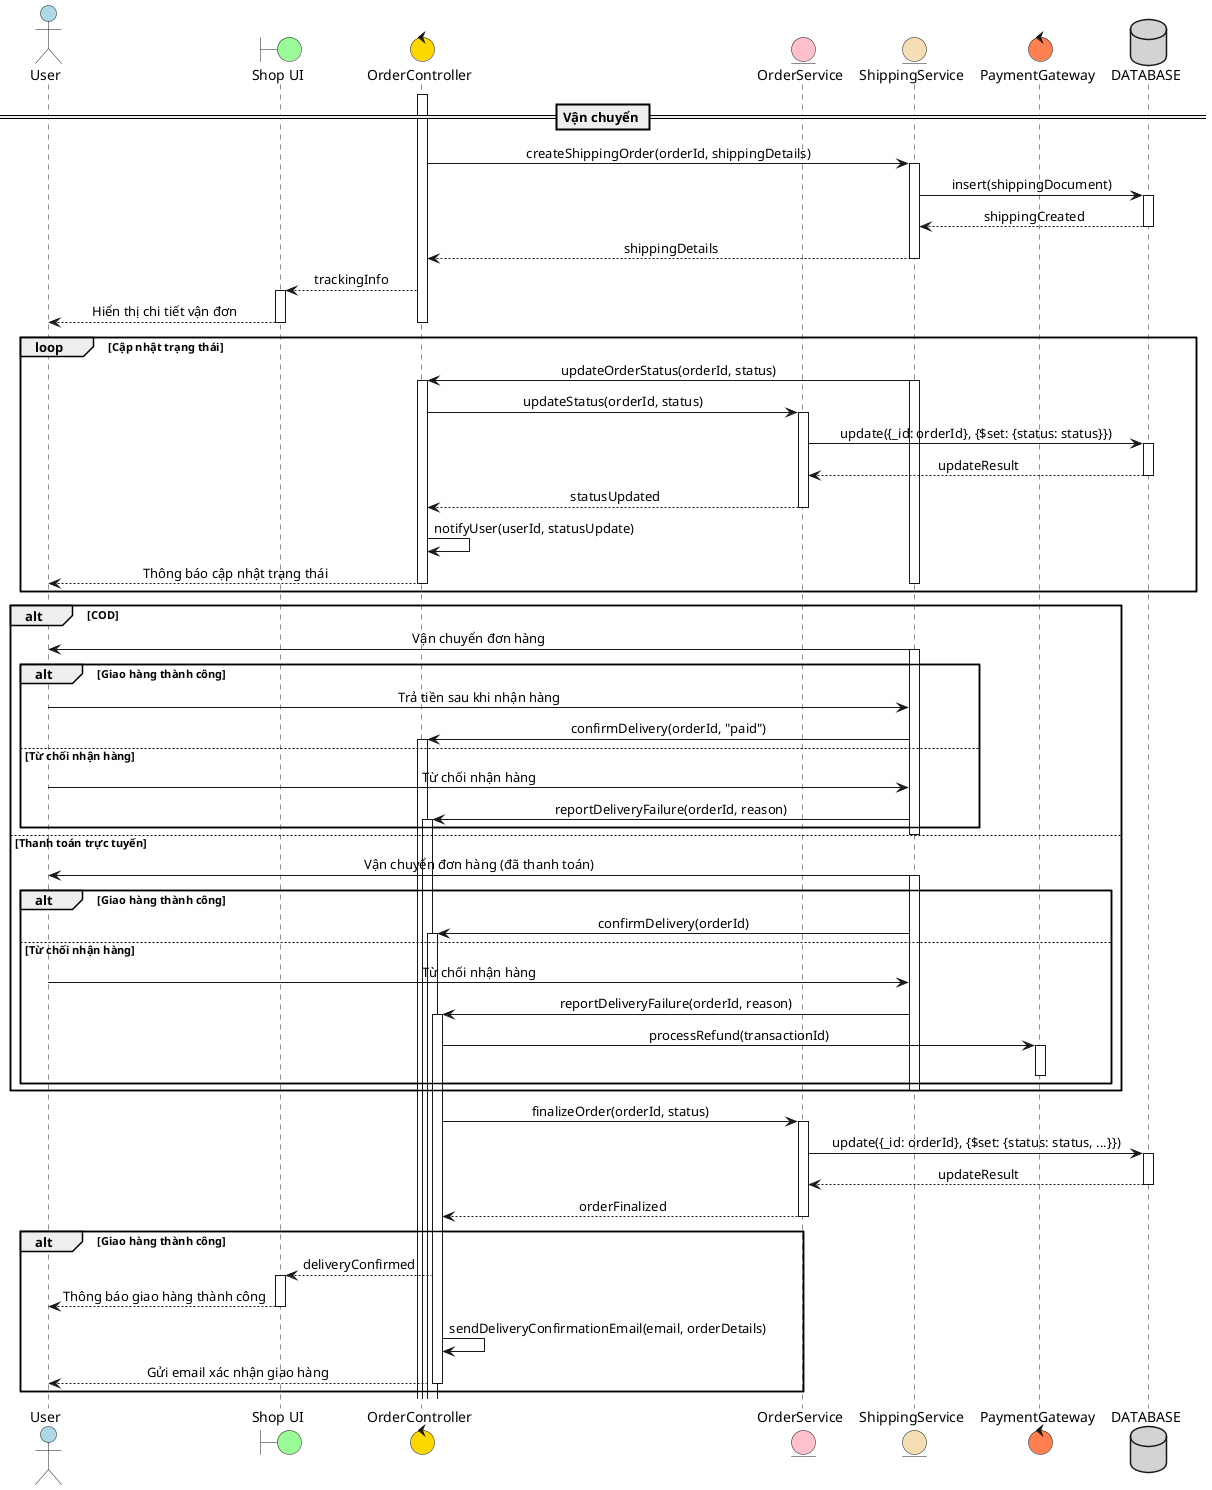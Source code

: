 @startuml Vận chuyển và giao hàng
skinparam sequenceMessageAlign center
skinparam responseMessageBelowArrow true
skinparam backgroundColor #FFFFFF
skinparam transparentBackground false

actor "User" as User #lightblue
boundary "Shop UI" as UI #palegreen
control "OrderController" as OC #gold
entity "OrderService" as OS #pink
entity "ShippingService" as SS #wheat
control "PaymentGateway" as PG #coral
database "DATABASE" as DB #lightgray

== Vận chuyển ==
activate OC
OC -> SS : createShippingOrder(orderId, shippingDetails)
activate SS
SS -> DB : insert(shippingDocument)
activate DB
DB --> SS : shippingCreated
deactivate DB
SS --> OC : shippingDetails
deactivate SS
OC --> UI : trackingInfo
activate UI
UI --> User : Hiển thị chi tiết vận đơn
deactivate UI
deactivate OC

loop Cập nhật trạng thái
    SS -> OC : updateOrderStatus(orderId, status)
    activate SS
    activate OC
    OC -> OS : updateStatus(orderId, status)
    activate OS
    OS -> DB : update({_id: orderId}, {$set: {status: status}})
    activate DB
    DB --> OS : updateResult
    deactivate DB
    OS --> OC : statusUpdated
    deactivate OS
    OC -> OC : notifyUser(userId, statusUpdate)
    OC --> User : Thông báo cập nhật trạng thái
    deactivate OC
    deactivate SS
end

alt COD
    SS -> User : Vận chuyển đơn hàng
    activate SS
    
    alt Giao hàng thành công
        User -> SS : Trả tiền sau khi nhận hàng
        SS -> OC : confirmDelivery(orderId, "paid")
        activate OC
    else Từ chối nhận hàng
        User -> SS : Từ chối nhận hàng
        SS -> OC : reportDeliveryFailure(orderId, reason)
        activate OC
    end
    deactivate SS
    
else Thanh toán trực tuyến
    SS -> User : Vận chuyển đơn hàng (đã thanh toán)
    activate SS
    
    alt Giao hàng thành công
        SS -> OC : confirmDelivery(orderId)
        activate OC
    else Từ chối nhận hàng
        User -> SS : Từ chối nhận hàng
        SS -> OC : reportDeliveryFailure(orderId, reason)
        activate OC
        OC -> PG : processRefund(transactionId)
        activate PG
        deactivate PG
    end
    deactivate SS
end

OC -> OS : finalizeOrder(orderId, status)
activate OS
OS -> DB : update({_id: orderId}, {$set: {status: status, ...}})
activate DB
DB --> OS : updateResult
deactivate DB
OS --> OC : orderFinalized
deactivate OS

alt Giao hàng thành công
    OC --> UI : deliveryConfirmed
    activate UI
    UI --> User : Thông báo giao hàng thành công
    deactivate UI
    OC -> OC : sendDeliveryConfirmationEmail(email, orderDetails)
    OC --> User : Gửi email xác nhận giao hàng
    deactivate OC
end
@enduml